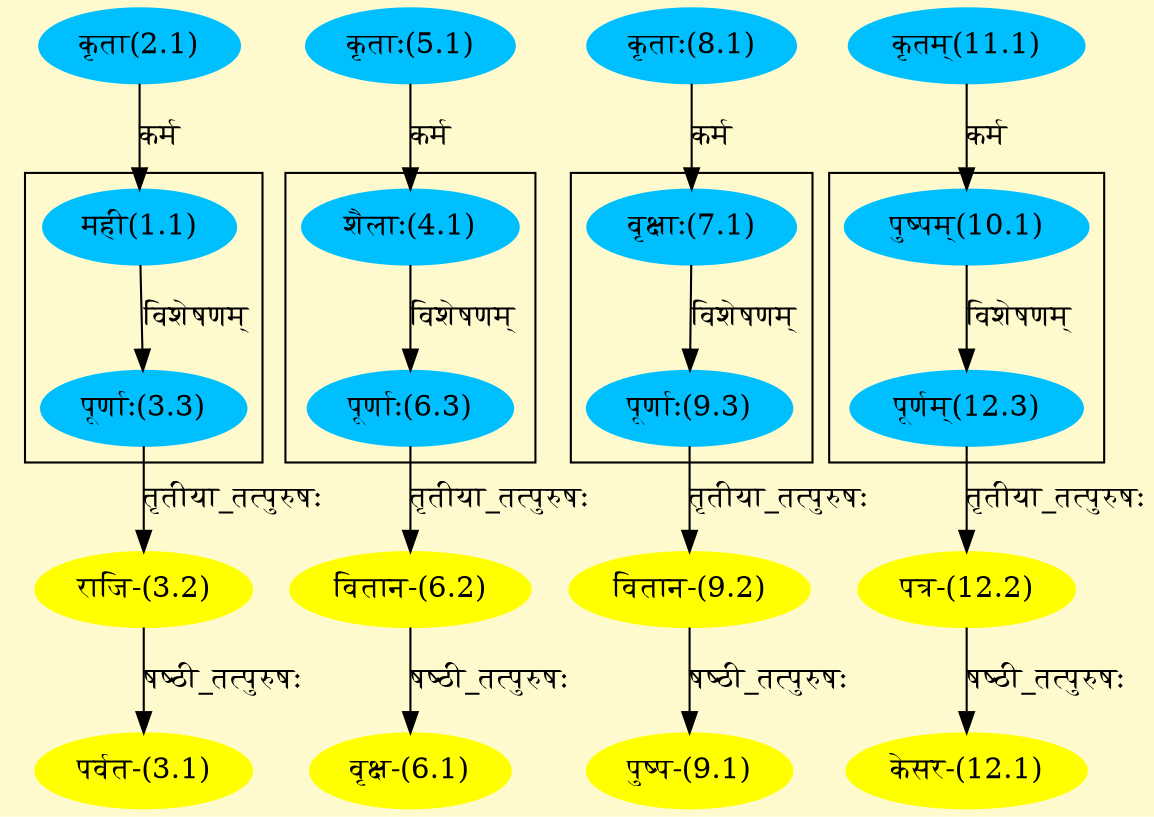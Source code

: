 digraph G{
rankdir=BT;
 compound=true;
 bgcolor="lemonchiffon1";

subgraph cluster_1{
Node3_3 [style=filled, color="#00BFFF" label = "पूर्णाः(3.3)"]
Node1_1 [style=filled, color="#00BFFF" label = "मही(1.1)"]

}

subgraph cluster_2{
Node6_3 [style=filled, color="#00BFFF" label = "पूर्णाः(6.3)"]
Node4_1 [style=filled, color="#00BFFF" label = "शैलाः(4.1)"]

}

subgraph cluster_3{
Node9_3 [style=filled, color="#00BFFF" label = "पूर्णाः(9.3)"]
Node7_1 [style=filled, color="#00BFFF" label = "वृक्षाः(7.1)"]

}

subgraph cluster_4{
Node12_3 [style=filled, color="#00BFFF" label = "पूर्णम्(12.3)"]
Node10_1 [style=filled, color="#00BFFF" label = "पुष्पम्(10.1)"]

}
Node1_1 [style=filled, color="#00BFFF" label = "मही(1.1)"]
Node2_1 [style=filled, color="#00BFFF" label = "कृता(2.1)"]
Node [style=filled, color="" label = "()"]
Node3_1 [style=filled, color="#FFFF00" label = "पर्वत-(3.1)"]
Node3_2 [style=filled, color="#FFFF00" label = "राजि-(3.2)"]
Node3_3 [style=filled, color="#00BFFF" label = "पूर्णाः(3.3)"]
Node4_1 [style=filled, color="#00BFFF" label = "शैलाः(4.1)"]
Node5_1 [style=filled, color="#00BFFF" label = "कृताः(5.1)"]
Node6_1 [style=filled, color="#FFFF00" label = "वृक्ष-(6.1)"]
Node6_2 [style=filled, color="#FFFF00" label = "वितान-(6.2)"]
Node6_3 [style=filled, color="#00BFFF" label = "पूर्णाः(6.3)"]
Node7_1 [style=filled, color="#00BFFF" label = "वृक्षाः(7.1)"]
Node8_1 [style=filled, color="#00BFFF" label = "कृताः(8.1)"]
Node9_1 [style=filled, color="#FFFF00" label = "पुष्प-(9.1)"]
Node9_2 [style=filled, color="#FFFF00" label = "वितान-(9.2)"]
Node9_3 [style=filled, color="#00BFFF" label = "पूर्णाः(9.3)"]
Node10_1 [style=filled, color="#00BFFF" label = "पुष्पम्(10.1)"]
Node11_1 [style=filled, color="#00BFFF" label = "कृतम्(11.1)"]
Node12_1 [style=filled, color="#FFFF00" label = "केसर-(12.1)"]
Node12_2 [style=filled, color="#FFFF00" label = "पत्र-(12.2)"]
Node12_3 [style=filled, color="#00BFFF" label = "पूर्णम्(12.3)"]
/* Start of Relations section */

Node1_1 -> Node2_1 [  label="कर्म"  dir="back" ]
Node3_1 -> Node3_2 [  label="षष्ठी_तत्पुरुषः"  dir="back" ]
Node3_2 -> Node3_3 [  label="तृतीया_तत्पुरुषः"  dir="back" ]
Node3_3 -> Node1_1 [  label="विशेषणम्"  dir="back" ]
Node4_1 -> Node5_1 [  label="कर्म"  dir="back" ]
Node6_1 -> Node6_2 [  label="षष्ठी_तत्पुरुषः"  dir="back" ]
Node6_2 -> Node6_3 [  label="तृतीया_तत्पुरुषः"  dir="back" ]
Node6_3 -> Node4_1 [  label="विशेषणम्"  dir="back" ]
Node7_1 -> Node8_1 [  label="कर्म"  dir="back" ]
Node9_1 -> Node9_2 [  label="षष्ठी_तत्पुरुषः"  dir="back" ]
Node9_2 -> Node9_3 [  label="तृतीया_तत्पुरुषः"  dir="back" ]
Node9_3 -> Node7_1 [  label="विशेषणम्"  dir="back" ]
Node10_1 -> Node11_1 [  label="कर्म"  dir="back" ]
Node12_1 -> Node12_2 [  label="षष्ठी_तत्पुरुषः"  dir="back" ]
Node12_2 -> Node12_3 [  label="तृतीया_तत्पुरुषः"  dir="back" ]
Node12_3 -> Node10_1 [  label="विशेषणम्"  dir="back" ]
}
